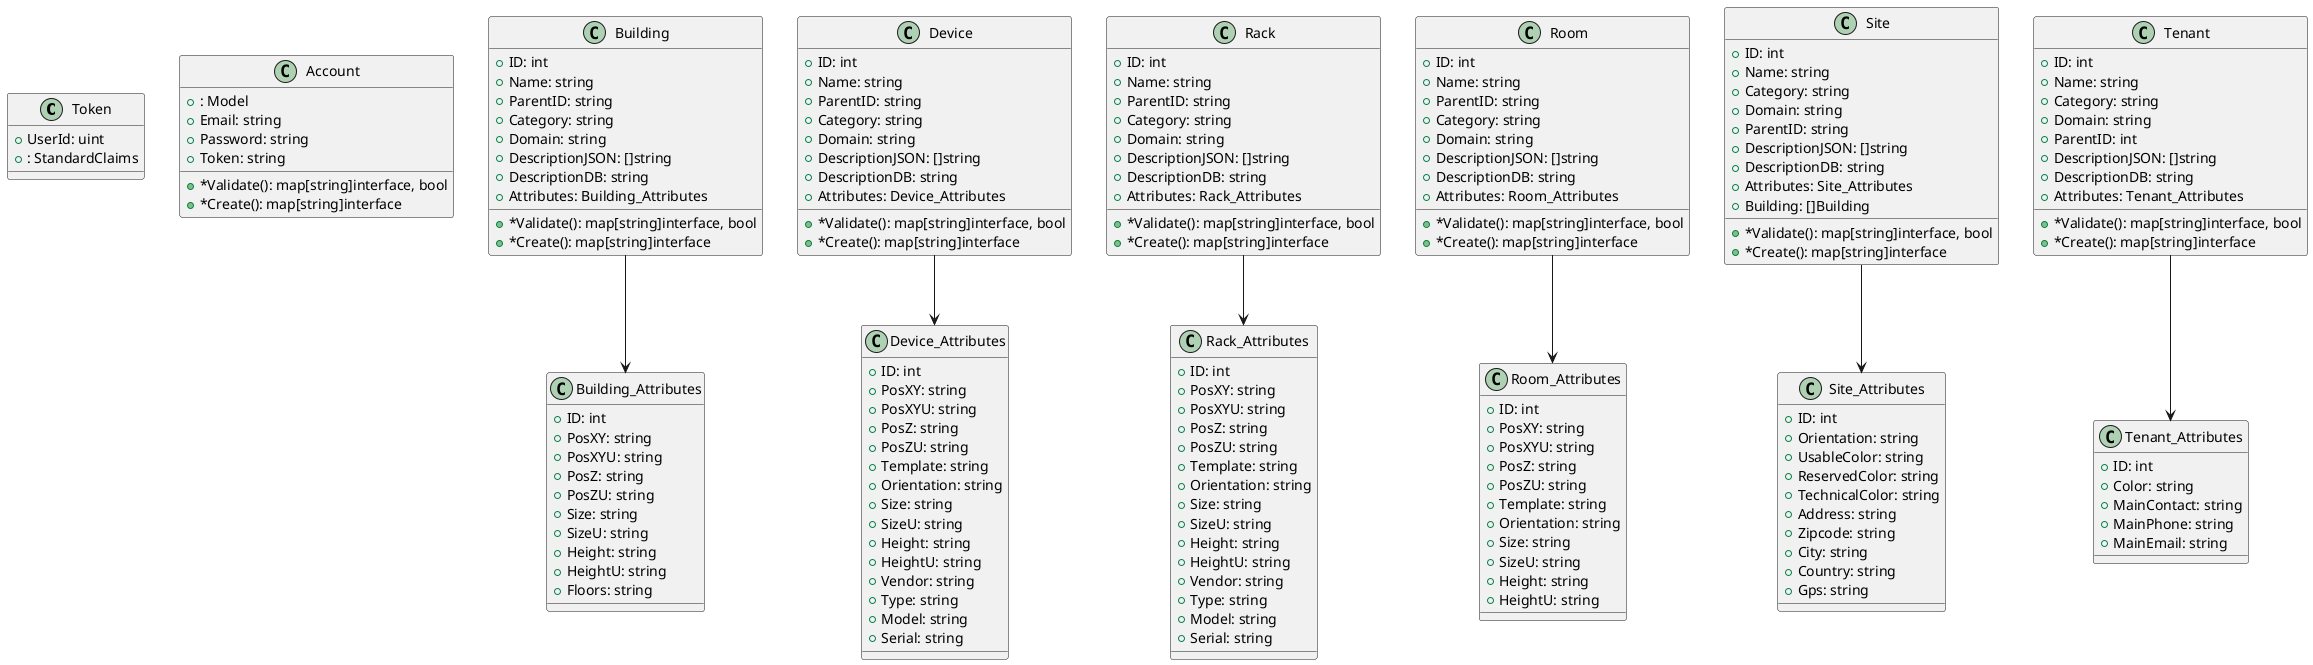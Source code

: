 @startuml
class Token {
+UserId: uint
+: StandardClaims

}
class Account {
+: Model
+Email: string
+Password: string
+Token: string
+*Validate(): map[string]interface, bool
+*Create(): map[string]interface
}
class Building_Attributes {
+ID: int
+PosXY: string
+PosXYU: string
+PosZ: string
+PosZU: string
+Size: string
+SizeU: string
+Height: string
+HeightU: string
+Floors: string

}
class Building {
+ID: int
+Name: string
+ParentID: string
+Category: string
+Domain: string
+DescriptionJSON: []string
+DescriptionDB: string
+Attributes: Building_Attributes
+*Validate(): map[string]interface, bool
+*Create(): map[string]interface
}
class Device {
+ID: int
+Name: string
+ParentID: string
+Category: string
+Domain: string
+DescriptionJSON: []string
+DescriptionDB: string
+Attributes: Device_Attributes
+*Validate(): map[string]interface, bool
+*Create(): map[string]interface
}
class Device_Attributes {
+ID: int
+PosXY: string
+PosXYU: string
+PosZ: string
+PosZU: string
+Template: string
+Orientation: string
+Size: string
+SizeU: string
+Height: string
+HeightU: string
+Vendor: string
+Type: string
+Model: string
+Serial: string

}
class Rack_Attributes {
+ID: int
+PosXY: string
+PosXYU: string
+PosZ: string
+PosZU: string
+Template: string
+Orientation: string
+Size: string
+SizeU: string
+Height: string
+HeightU: string
+Vendor: string
+Type: string
+Model: string
+Serial: string

}
class Rack {
+ID: int
+Name: string
+ParentID: string
+Category: string
+Domain: string
+DescriptionJSON: []string
+DescriptionDB: string
+Attributes: Rack_Attributes
+*Validate(): map[string]interface, bool
+*Create(): map[string]interface
}
class Room_Attributes {
+ID: int
+PosXY: string
+PosXYU: string
+PosZ: string
+PosZU: string
+Template: string
+Orientation: string
+Size: string
+SizeU: string
+Height: string
+HeightU: string

}
class Room {
+ID: int
+Name: string
+ParentID: string
+Category: string
+Domain: string
+DescriptionJSON: []string
+DescriptionDB: string
+Attributes: Room_Attributes
+*Validate(): map[string]interface, bool
+*Create(): map[string]interface
}
class Site_Attributes {
+ID: int
+Orientation: string
+UsableColor: string
+ReservedColor: string
+TechnicalColor: string
+Address: string
+Zipcode: string
+City: string
+Country: string
+Gps: string

}
class Site {
+ID: int
+Name: string
+Category: string
+Domain: string
+ParentID: string
+DescriptionJSON: []string
+DescriptionDB: string
+Attributes: Site_Attributes
+Building: []Building
+*Validate(): map[string]interface, bool
+*Create(): map[string]interface
}
class Tenant_Attributes {
+ID: int
+Color: string
+MainContact: string
+MainPhone: string
+MainEmail: string

}
class Tenant {
+ID: int
+Name: string
+Category: string
+Domain: string
+ParentID: int
+DescriptionJSON: []string
+DescriptionDB: string
+Attributes: Tenant_Attributes
+*Validate(): map[string]interface, bool
+*Create(): map[string]interface
}
Building --> Building_Attributes
Device --> Device_Attributes
Rack --> Rack_Attributes
Room --> Room_Attributes
Site --> Site_Attributes
Tenant --> Tenant_Attributes
@enduml